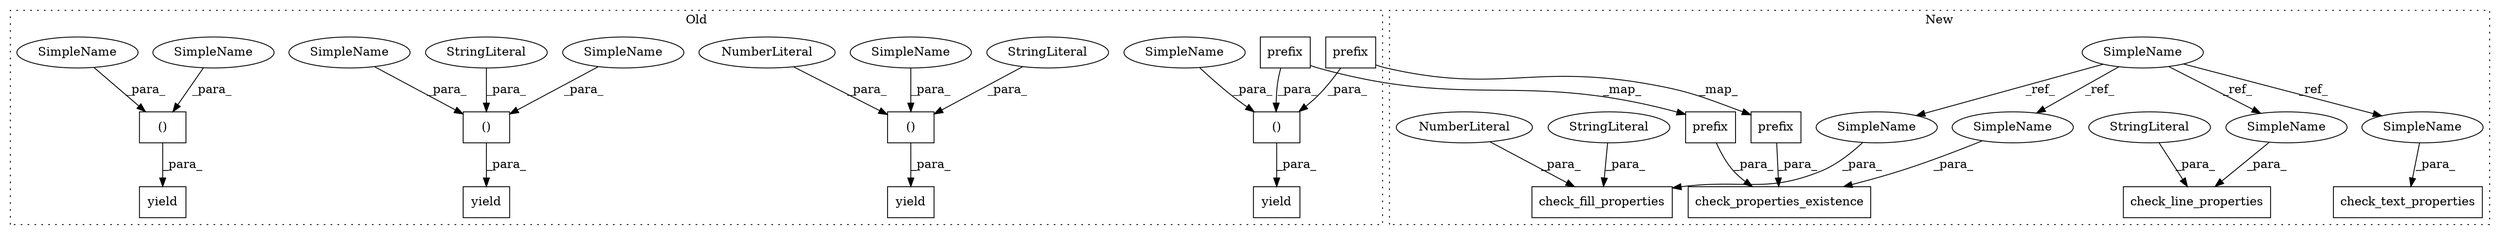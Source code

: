 digraph G {
subgraph cluster0 {
1 [label="yield" a="112" s="3925" l="12" shape="box"];
3 [label="()" a="106" s="3937" l="576" shape="box"];
6 [label="()" a="106" s="3709" l="82" shape="box"];
8 [label="yield" a="112" s="3697" l="12" shape="box"];
9 [label="()" a="106" s="3506" l="86" shape="box"];
10 [label="yield" a="112" s="3494" l="12" shape="box"];
11 [label="()" a="106" s="3810" l="108" shape="box"];
12 [label="yield" a="112" s="3798" l="12" shape="box"];
15 [label="NumberLiteral" a="34" s="3914" l="4" shape="ellipse"];
16 [label="prefix" a="32" s="4268,4288" l="7,1" shape="box"];
18 [label="StringLiteral" a="45" s="3765" l="9" shape="ellipse"];
19 [label="prefix" a="32" s="4342,4367" l="7,1" shape="box"];
23 [label="StringLiteral" a="45" s="3892" l="9" shape="ellipse"];
28 [label="SimpleName" a="42" s="3743" l="9" shape="ellipse"];
29 [label="SimpleName" a="42" s="3540" l="9" shape="ellipse"];
30 [label="SimpleName" a="42" s="3844" l="9" shape="ellipse"];
31 [label="SimpleName" a="42" s="3976" l="9" shape="ellipse"];
32 [label="SimpleName" a="42" s="3709" l="21" shape="ellipse"];
33 [label="SimpleName" a="42" s="3506" l="21" shape="ellipse"];
label = "Old";
style="dotted";
}
subgraph cluster1 {
2 [label="check_fill_properties" a="32" s="3186,3246" l="22,1" shape="box"];
4 [label="SimpleName" a="42" s="1985" l="9" shape="ellipse"];
5 [label="check_properties_existence" a="32" s="3253,3721" l="27,1" shape="box"];
7 [label="check_line_properties" a="32" s="3133,3179" l="22,1" shape="box"];
13 [label="check_text_properties" a="32" s="2806,2871" l="22,1" shape="box"];
14 [label="NumberLiteral" a="34" s="3242" l="4" shape="ellipse"];
17 [label="prefix" a="32" s="3548,3568" l="7,1" shape="box"];
20 [label="prefix" a="32" s="3598,3623" l="7,1" shape="box"];
21 [label="StringLiteral" a="45" s="3165" l="9" shape="ellipse"];
22 [label="StringLiteral" a="45" s="3232" l="9" shape="ellipse"];
24 [label="SimpleName" a="42" s="3208" l="9" shape="ellipse"];
25 [label="SimpleName" a="42" s="3280" l="9" shape="ellipse"];
26 [label="SimpleName" a="42" s="2828" l="9" shape="ellipse"];
27 [label="SimpleName" a="42" s="3155" l="9" shape="ellipse"];
label = "New";
style="dotted";
}
3 -> 1 [label="_para_"];
4 -> 27 [label="_ref_"];
4 -> 25 [label="_ref_"];
4 -> 24 [label="_ref_"];
4 -> 26 [label="_ref_"];
6 -> 8 [label="_para_"];
9 -> 10 [label="_para_"];
11 -> 12 [label="_para_"];
14 -> 2 [label="_para_"];
15 -> 11 [label="_para_"];
16 -> 3 [label="_para_"];
16 -> 17 [label="_map_"];
17 -> 5 [label="_para_"];
18 -> 6 [label="_para_"];
19 -> 3 [label="_para_"];
19 -> 20 [label="_map_"];
20 -> 5 [label="_para_"];
21 -> 7 [label="_para_"];
22 -> 2 [label="_para_"];
23 -> 11 [label="_para_"];
24 -> 2 [label="_para_"];
25 -> 5 [label="_para_"];
26 -> 13 [label="_para_"];
27 -> 7 [label="_para_"];
28 -> 6 [label="_para_"];
29 -> 9 [label="_para_"];
30 -> 11 [label="_para_"];
31 -> 3 [label="_para_"];
32 -> 6 [label="_para_"];
33 -> 9 [label="_para_"];
}